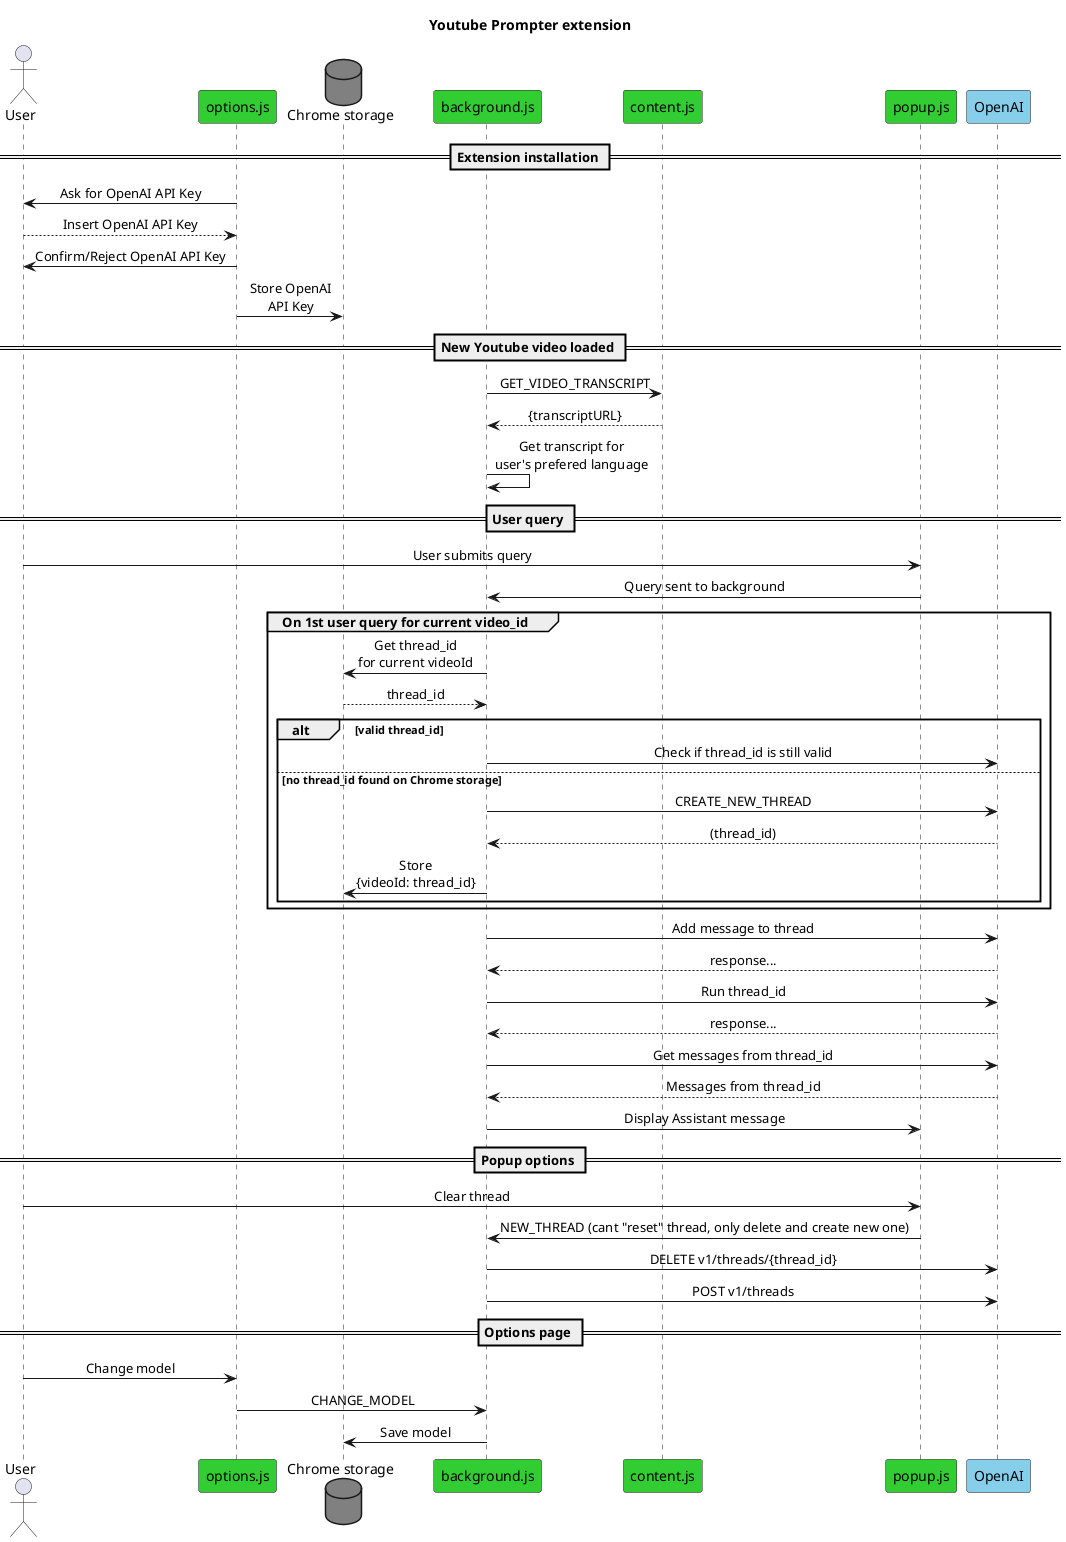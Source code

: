 @startuml "Youtube Prompter extension"

title Youtube Prompter extension

' skinparam style strictuml
skinparam DefaultTextAlignment Center
' skinparam handwritten true

actor "User" as user
participant "options.js" as options #LimeGreen
database "Chrome storage" as ch_storage #Gray
participant "background.js" as bg #LimeGreen
participant "content.js" as content #LimeGreen
participant "popup.js" as popup #LimeGreen
participant "OpenAI" as openai #SkyBlue


== Extension installation ==
options -> user: Ask for OpenAI API Key
user --> options: Insert OpenAI API Key
options -> user: Confirm/Reject OpenAI API Key
options -> ch_storage: Store OpenAI\nAPI Key

== New Youtube video loaded ==
bg -> content: GET_VIDEO_TRANSCRIPT
content --> bg: {transcriptURL}
bg -> bg: Get transcript for\nuser's prefered language

== User query ==
user -> popup: User submits query
popup -> bg: Query sent to background

group On 1st user query for current video_id
    bg -> ch_storage: Get thread_id\nfor current videoId
    ch_storage --> bg: thread_id
    alt valid thread_id
        bg -> openai: Check if thread_id is still valid
    else no thread_id found on Chrome storage
        bg -> openai: CREATE_NEW_THREAD
        openai --> bg: (thread_id)
        bg -> ch_storage: Store\n{videoId: thread_id}
    end
end

bg -> openai: Add message to thread
openai --> bg: response...
bg -> openai: Run thread_id
openai --> bg: response...
bg -> openai: Get messages from thread_id
openai --> bg: Messages from thread_id

bg -> popup: Display Assistant message

== Popup options ==
user -> popup: Clear thread
popup -> bg: NEW_THREAD (cant "reset" thread, only delete and create new one)
bg -> openai: DELETE v1/threads/{thread_id}
bg -> openai: POST v1/threads

== Options page ==
user -> options: Change model
options -> bg: CHANGE_MODEL
bg -> ch_storage: Save model


@enduml